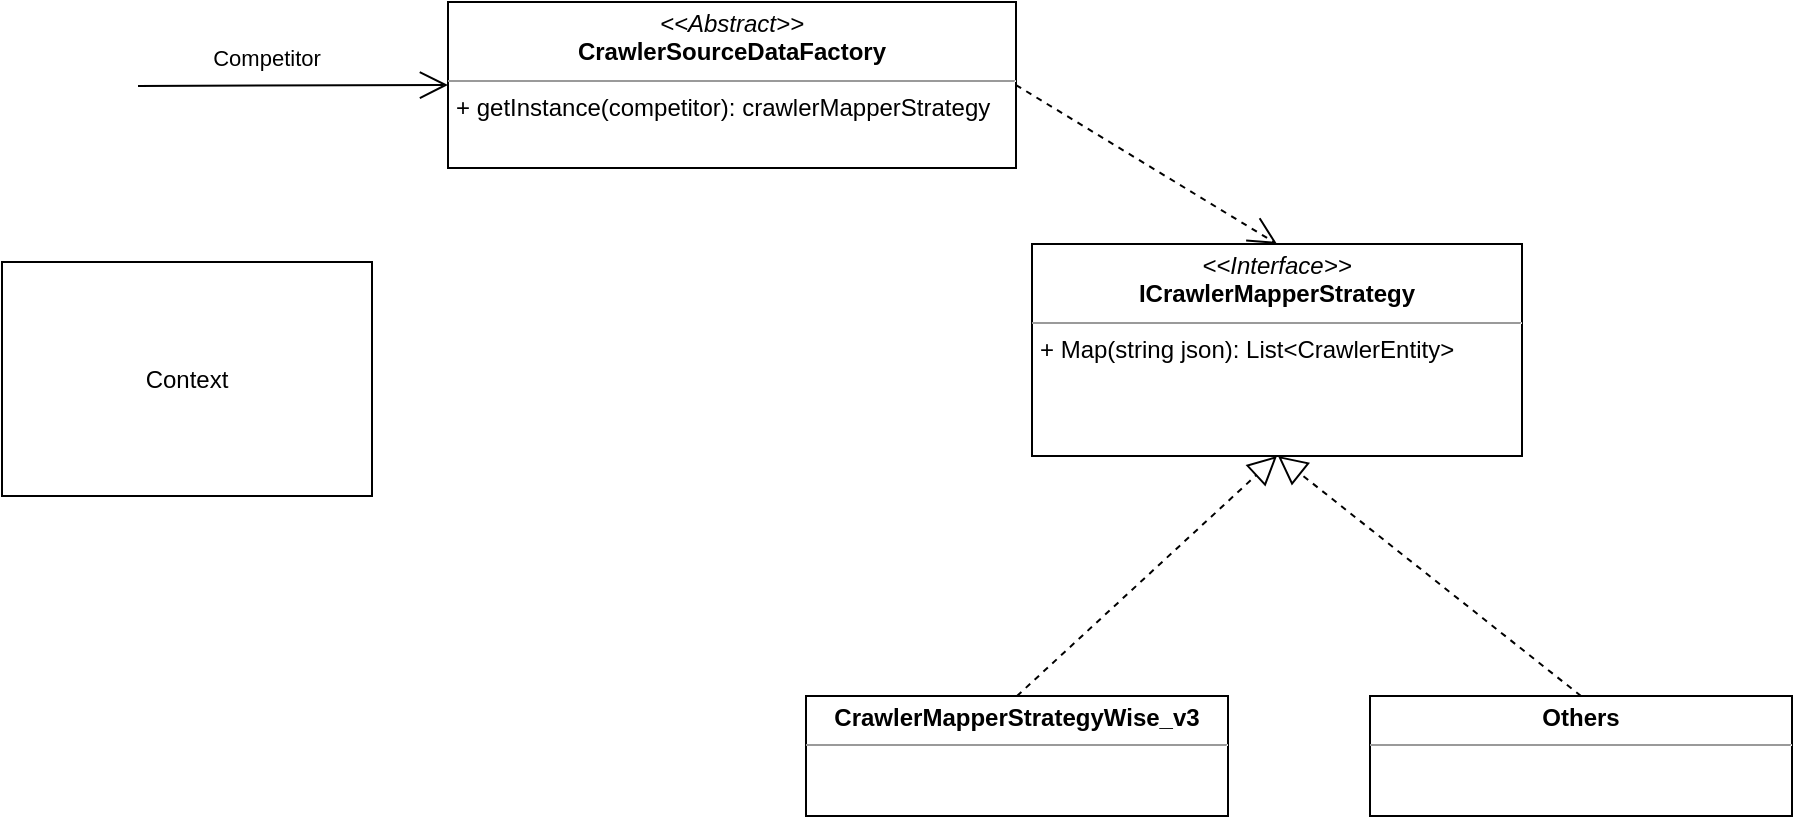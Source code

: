 <mxfile version="21.2.1" type="github">
  <diagram id="C5RBs43oDa-KdzZeNtuy" name="Page-1">
    <mxGraphModel dx="1595" dy="230" grid="0" gridSize="10" guides="1" tooltips="1" connect="1" arrows="1" fold="1" page="0" pageScale="1" pageWidth="827" pageHeight="1169" math="0" shadow="0">
      <root>
        <mxCell id="WIyWlLk6GJQsqaUBKTNV-0" />
        <mxCell id="WIyWlLk6GJQsqaUBKTNV-1" parent="WIyWlLk6GJQsqaUBKTNV-0" />
        <mxCell id="EOpZeOSRP2b4o9if8yD1-0" value="&lt;p style=&quot;margin:0px;margin-top:4px;text-align:center;&quot;&gt;&lt;i&gt;&amp;lt;&amp;lt;Interface&amp;gt;&amp;gt;&lt;/i&gt;&lt;br&gt;&lt;b&gt;ICrawlerMapperStrategy&lt;/b&gt;&lt;/p&gt;&lt;hr size=&quot;1&quot;&gt;&lt;p style=&quot;margin:0px;margin-left:4px;&quot;&gt;+ Map(string json): List&amp;lt;CrawlerEntity&amp;gt;&lt;br&gt;&lt;/p&gt;" style="verticalAlign=top;align=left;overflow=fill;fontSize=12;fontFamily=Helvetica;html=1;whiteSpace=wrap;" vertex="1" parent="WIyWlLk6GJQsqaUBKTNV-1">
          <mxGeometry x="300" y="628" width="245" height="106" as="geometry" />
        </mxCell>
        <mxCell id="EOpZeOSRP2b4o9if8yD1-2" value="&lt;p style=&quot;margin:0px;margin-top:4px;text-align:center;&quot;&gt;&lt;b style=&quot;border-color: var(--border-color);&quot;&gt;CrawlerMapperStrategyWise_v3&lt;/b&gt;&lt;br&gt;&lt;/p&gt;&lt;hr size=&quot;1&quot;&gt;&lt;div style=&quot;height:2px;&quot;&gt;&lt;/div&gt;" style="verticalAlign=top;align=left;overflow=fill;fontSize=12;fontFamily=Helvetica;html=1;whiteSpace=wrap;" vertex="1" parent="WIyWlLk6GJQsqaUBKTNV-1">
          <mxGeometry x="187" y="854" width="211" height="60" as="geometry" />
        </mxCell>
        <mxCell id="EOpZeOSRP2b4o9if8yD1-3" value="" style="endArrow=block;dashed=1;endFill=0;endSize=12;html=1;rounded=0;exitX=0.5;exitY=0;exitDx=0;exitDy=0;entryX=0.5;entryY=1;entryDx=0;entryDy=0;" edge="1" parent="WIyWlLk6GJQsqaUBKTNV-1" source="EOpZeOSRP2b4o9if8yD1-2" target="EOpZeOSRP2b4o9if8yD1-0">
          <mxGeometry width="160" relative="1" as="geometry">
            <mxPoint x="331" y="782" as="sourcePoint" />
            <mxPoint x="491" y="782" as="targetPoint" />
          </mxGeometry>
        </mxCell>
        <mxCell id="EOpZeOSRP2b4o9if8yD1-5" value="&lt;p style=&quot;margin:0px;margin-top:4px;text-align:center;&quot;&gt;&lt;b style=&quot;border-color: var(--border-color);&quot;&gt;Others&lt;/b&gt;&lt;br&gt;&lt;/p&gt;&lt;hr size=&quot;1&quot;&gt;&lt;div style=&quot;height:2px;&quot;&gt;&lt;/div&gt;" style="verticalAlign=top;align=left;overflow=fill;fontSize=12;fontFamily=Helvetica;html=1;whiteSpace=wrap;" vertex="1" parent="WIyWlLk6GJQsqaUBKTNV-1">
          <mxGeometry x="469" y="854" width="211" height="60" as="geometry" />
        </mxCell>
        <mxCell id="EOpZeOSRP2b4o9if8yD1-6" value="" style="endArrow=block;dashed=1;endFill=0;endSize=12;html=1;rounded=0;exitX=0.5;exitY=0;exitDx=0;exitDy=0;" edge="1" parent="WIyWlLk6GJQsqaUBKTNV-1" source="EOpZeOSRP2b4o9if8yD1-5">
          <mxGeometry width="160" relative="1" as="geometry">
            <mxPoint x="303" y="864" as="sourcePoint" />
            <mxPoint x="423" y="734" as="targetPoint" />
          </mxGeometry>
        </mxCell>
        <mxCell id="EOpZeOSRP2b4o9if8yD1-11" value="&lt;p style=&quot;margin:0px;margin-top:4px;text-align:center;&quot;&gt;&lt;i&gt;&amp;lt;&amp;lt;Abstract&amp;gt;&amp;gt;&lt;/i&gt;&lt;br&gt;&lt;b&gt;CrawlerSourceDataFactory&lt;/b&gt;&lt;/p&gt;&lt;hr size=&quot;1&quot;&gt;&lt;p style=&quot;margin:0px;margin-left:4px;&quot;&gt;+ getInstance(competitor):&amp;nbsp;crawlerMapperStrategy&lt;/p&gt;" style="verticalAlign=top;align=left;overflow=fill;fontSize=12;fontFamily=Helvetica;html=1;whiteSpace=wrap;" vertex="1" parent="WIyWlLk6GJQsqaUBKTNV-1">
          <mxGeometry x="8" y="507" width="284" height="83" as="geometry" />
        </mxCell>
        <mxCell id="EOpZeOSRP2b4o9if8yD1-12" value="" style="endArrow=open;endFill=1;endSize=12;html=1;rounded=0;entryX=0;entryY=0.5;entryDx=0;entryDy=0;" edge="1" parent="WIyWlLk6GJQsqaUBKTNV-1" target="EOpZeOSRP2b4o9if8yD1-11">
          <mxGeometry width="160" relative="1" as="geometry">
            <mxPoint x="-147" y="549" as="sourcePoint" />
            <mxPoint x="77" y="427" as="targetPoint" />
          </mxGeometry>
        </mxCell>
        <mxCell id="EOpZeOSRP2b4o9if8yD1-13" value="Competitor" style="edgeLabel;html=1;align=center;verticalAlign=middle;resizable=0;points=[];" vertex="1" connectable="0" parent="EOpZeOSRP2b4o9if8yD1-12">
          <mxGeometry x="-0.639" y="3" relative="1" as="geometry">
            <mxPoint x="36" y="-11" as="offset" />
          </mxGeometry>
        </mxCell>
        <mxCell id="EOpZeOSRP2b4o9if8yD1-14" value="" style="endArrow=open;endSize=12;dashed=1;html=1;rounded=0;exitX=1;exitY=0.5;exitDx=0;exitDy=0;entryX=0.5;entryY=0;entryDx=0;entryDy=0;" edge="1" parent="WIyWlLk6GJQsqaUBKTNV-1" source="EOpZeOSRP2b4o9if8yD1-11" target="EOpZeOSRP2b4o9if8yD1-0">
          <mxGeometry x="0.055" y="37" width="160" relative="1" as="geometry">
            <mxPoint x="371" y="541" as="sourcePoint" />
            <mxPoint x="531" y="541" as="targetPoint" />
            <mxPoint as="offset" />
          </mxGeometry>
        </mxCell>
        <mxCell id="EOpZeOSRP2b4o9if8yD1-15" value="Context" style="html=1;whiteSpace=wrap;" vertex="1" parent="WIyWlLk6GJQsqaUBKTNV-1">
          <mxGeometry x="-215" y="637" width="185" height="117" as="geometry" />
        </mxCell>
      </root>
    </mxGraphModel>
  </diagram>
</mxfile>
